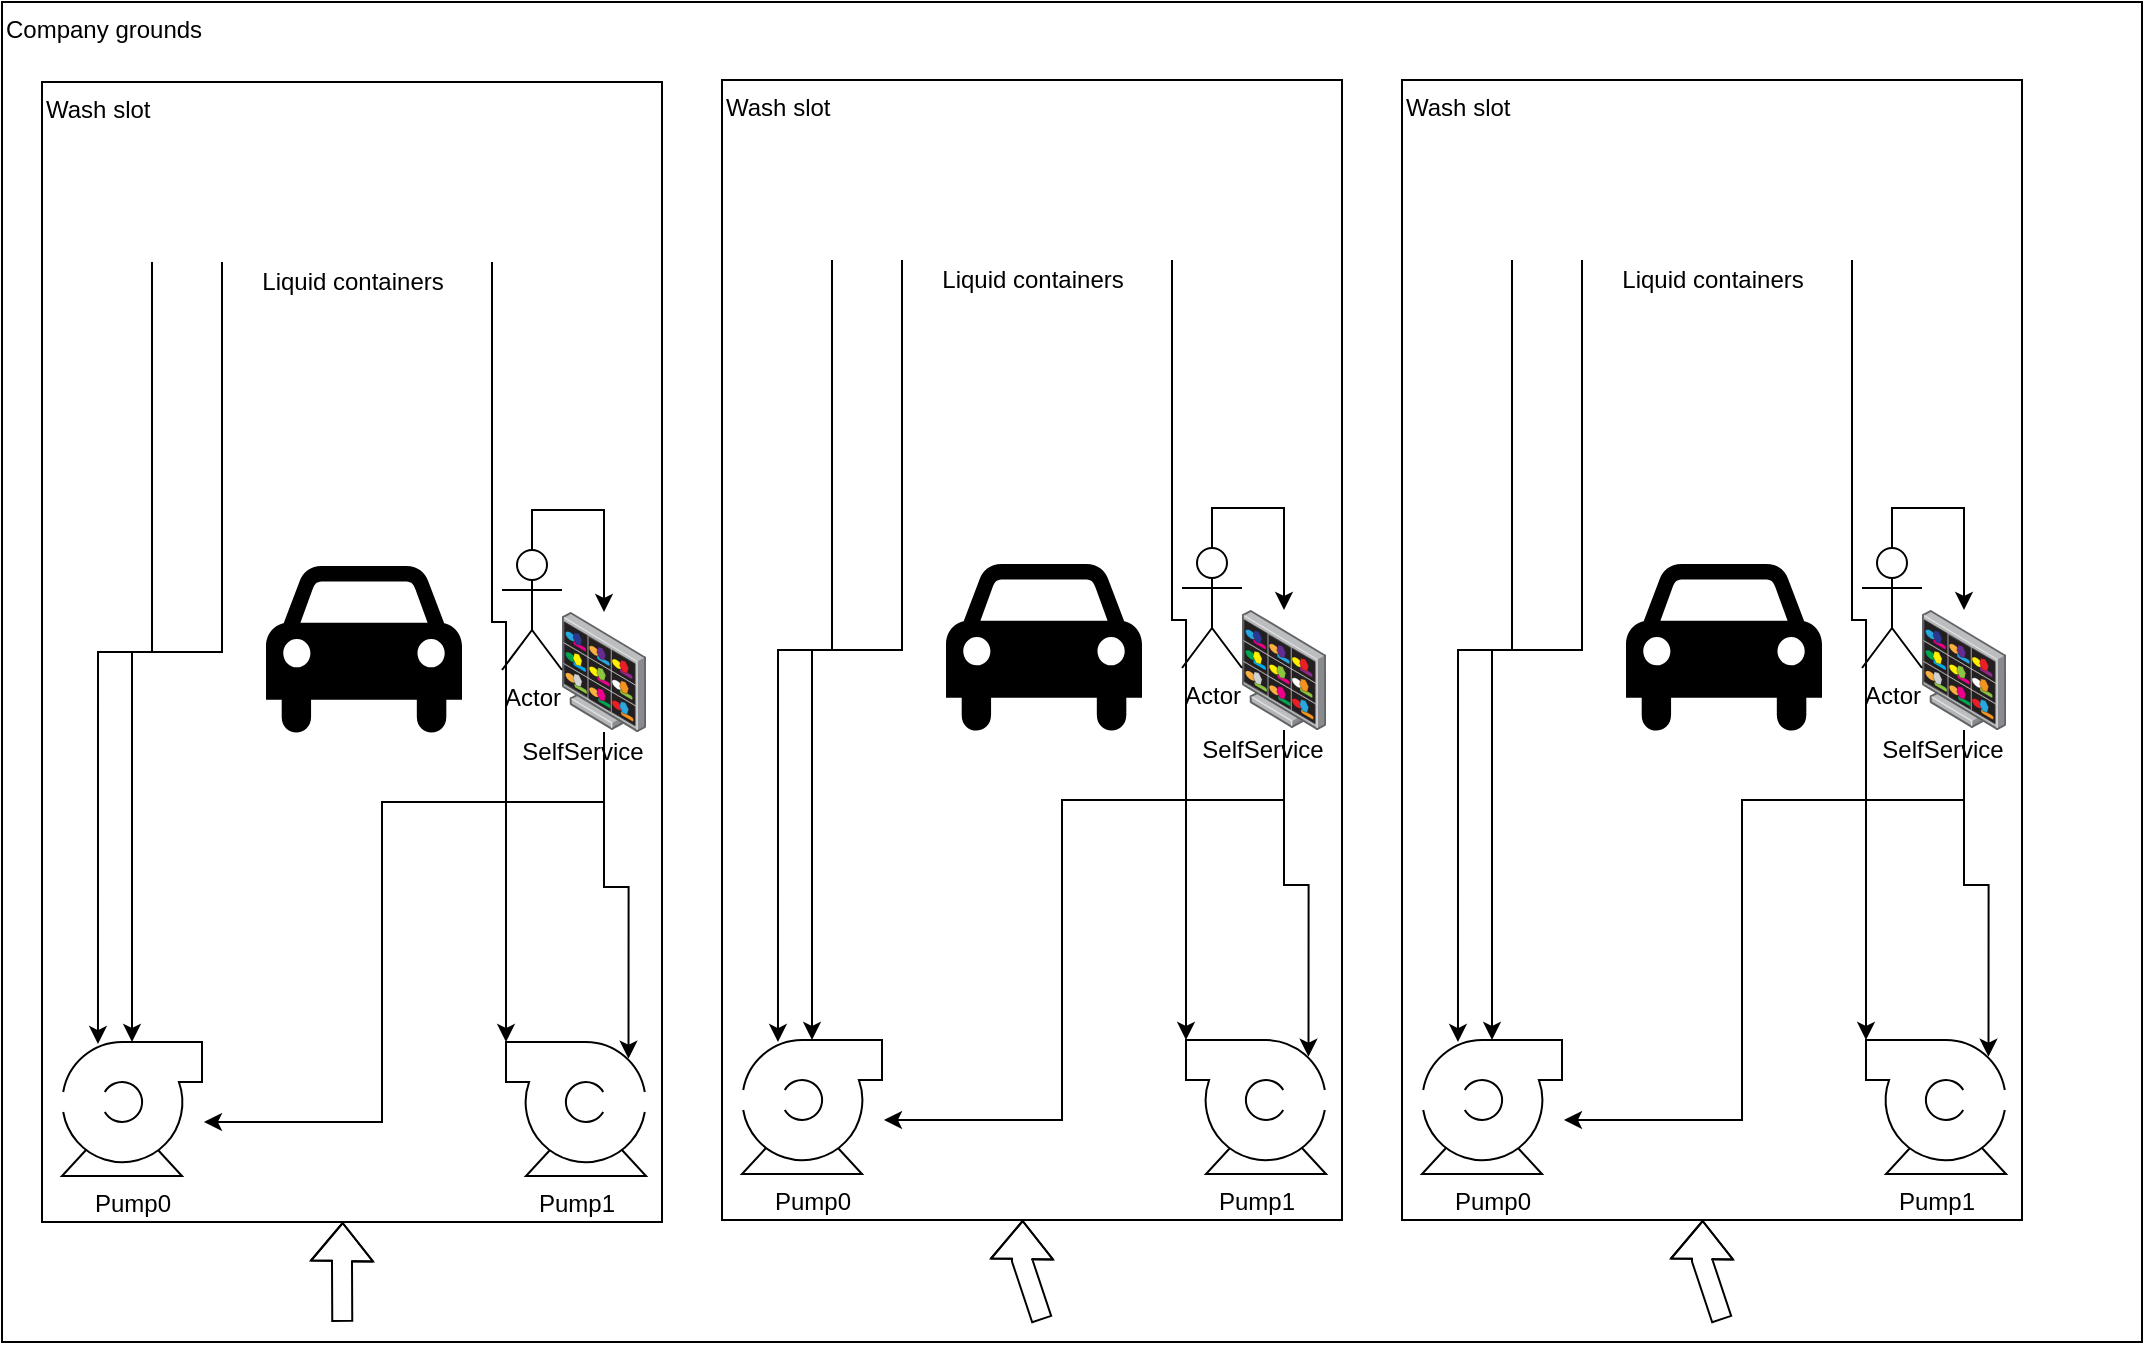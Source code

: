 <mxfile version="16.5.2" type="github">
  <diagram id="-_-mJe-hKofAyoRzO5qr" name="Page-1">
    <mxGraphModel dx="1422" dy="786" grid="1" gridSize="10" guides="1" tooltips="1" connect="1" arrows="1" fold="1" page="1" pageScale="1" pageWidth="1169" pageHeight="827" math="0" shadow="0">
      <root>
        <mxCell id="0" />
        <mxCell id="1" parent="0" />
        <mxCell id="RTDssi8NGFBeN8DIz_1i-2" value="Company grounds" style="rounded=0;whiteSpace=wrap;html=1;verticalAlign=top;align=left;" vertex="1" parent="1">
          <mxGeometry x="60" y="80" width="1070" height="670" as="geometry" />
        </mxCell>
        <mxCell id="RTDssi8NGFBeN8DIz_1i-29" value="" style="group" vertex="1" connectable="0" parent="1">
          <mxGeometry x="80" y="120" width="310" height="590" as="geometry" />
        </mxCell>
        <mxCell id="RTDssi8NGFBeN8DIz_1i-3" value="Wash slot" style="rounded=0;whiteSpace=wrap;html=1;align=left;verticalAlign=top;" vertex="1" parent="RTDssi8NGFBeN8DIz_1i-29">
          <mxGeometry width="310" height="570" as="geometry" />
        </mxCell>
        <mxCell id="RTDssi8NGFBeN8DIz_1i-7" value="" style="shape=flexArrow;endArrow=classic;html=1;rounded=0;exitX=0.159;exitY=0.985;exitDx=0;exitDy=0;exitPerimeter=0;" edge="1" parent="RTDssi8NGFBeN8DIz_1i-29" source="RTDssi8NGFBeN8DIz_1i-2" target="RTDssi8NGFBeN8DIz_1i-3">
          <mxGeometry width="50" height="50" relative="1" as="geometry">
            <mxPoint x="160" y="620" as="sourcePoint" />
            <mxPoint x="210" y="570" as="targetPoint" />
            <Array as="points">
              <mxPoint x="150" y="590" />
            </Array>
          </mxGeometry>
        </mxCell>
        <mxCell id="RTDssi8NGFBeN8DIz_1i-9" value="" style="points=[];aspect=fixed;html=1;align=center;shadow=0;dashed=0;image;image=img/lib/allied_telesis/security/DVS_Surveillance_Monitor.svg;rounded=0;" vertex="1" parent="RTDssi8NGFBeN8DIz_1i-29">
          <mxGeometry x="260" y="265" width="42" height="60" as="geometry" />
        </mxCell>
        <mxCell id="RTDssi8NGFBeN8DIz_1i-10" value="" style="shape=image;html=1;verticalAlign=top;verticalLabelPosition=bottom;labelBackgroundColor=#ffffff;imageAspect=0;aspect=fixed;image=https://cdn3.iconfinder.com/data/icons/summer-glyph-24-px/24/Bottle_drink_juice_liquid_milk_bottle-128.png;rounded=0;" vertex="1" parent="RTDssi8NGFBeN8DIz_1i-29">
          <mxGeometry x="30" y="40" width="50" height="50" as="geometry" />
        </mxCell>
        <mxCell id="RTDssi8NGFBeN8DIz_1i-11" value="" style="shape=image;html=1;verticalAlign=top;verticalLabelPosition=bottom;labelBackgroundColor=#ffffff;imageAspect=0;aspect=fixed;image=https://cdn3.iconfinder.com/data/icons/summer-glyph-24-px/24/Bottle_drink_juice_liquid_milk_bottle-128.png;rounded=0;" vertex="1" parent="RTDssi8NGFBeN8DIz_1i-29">
          <mxGeometry x="90" y="40" width="50" height="50" as="geometry" />
        </mxCell>
        <mxCell id="RTDssi8NGFBeN8DIz_1i-12" value="" style="shape=image;html=1;verticalAlign=top;verticalLabelPosition=bottom;labelBackgroundColor=#ffffff;imageAspect=0;aspect=fixed;image=https://cdn3.iconfinder.com/data/icons/summer-glyph-24-px/24/Bottle_drink_juice_liquid_milk_bottle-128.png;rounded=0;" vertex="1" parent="RTDssi8NGFBeN8DIz_1i-29">
          <mxGeometry x="140" y="40" width="50" height="50" as="geometry" />
        </mxCell>
        <mxCell id="RTDssi8NGFBeN8DIz_1i-13" value="" style="shape=image;html=1;verticalAlign=top;verticalLabelPosition=bottom;labelBackgroundColor=#ffffff;imageAspect=0;aspect=fixed;image=https://cdn3.iconfinder.com/data/icons/summer-glyph-24-px/24/Bottle_drink_juice_liquid_milk_bottle-128.png;rounded=0;" vertex="1" parent="RTDssi8NGFBeN8DIz_1i-29">
          <mxGeometry x="200" y="40" width="50" height="50" as="geometry" />
        </mxCell>
        <mxCell id="RTDssi8NGFBeN8DIz_1i-14" value="Liquid containers" style="text;html=1;resizable=0;autosize=1;align=center;verticalAlign=middle;points=[];fillColor=none;strokeColor=none;rounded=0;" vertex="1" parent="RTDssi8NGFBeN8DIz_1i-29">
          <mxGeometry x="100" y="90" width="110" height="20" as="geometry" />
        </mxCell>
        <mxCell id="RTDssi8NGFBeN8DIz_1i-15" value="SelfService" style="text;html=1;resizable=0;autosize=1;align=center;verticalAlign=middle;points=[];fillColor=none;strokeColor=none;rounded=0;" vertex="1" parent="RTDssi8NGFBeN8DIz_1i-29">
          <mxGeometry x="230" y="325" width="80" height="20" as="geometry" />
        </mxCell>
        <mxCell id="RTDssi8NGFBeN8DIz_1i-16" value="Pump0" style="shape=mxgraph.pid.pumps.centrifugal_pump_1;html=1;pointerEvents=1;align=center;verticalLabelPosition=bottom;verticalAlign=top;dashed=0;rounded=0;" vertex="1" parent="RTDssi8NGFBeN8DIz_1i-29">
          <mxGeometry x="10" y="480" width="70" height="67" as="geometry" />
        </mxCell>
        <mxCell id="RTDssi8NGFBeN8DIz_1i-22" style="edgeStyle=orthogonalEdgeStyle;rounded=0;orthogonalLoop=1;jettySize=auto;html=1;entryX=1.014;entryY=0.597;entryDx=0;entryDy=0;entryPerimeter=0;" edge="1" parent="RTDssi8NGFBeN8DIz_1i-29" source="RTDssi8NGFBeN8DIz_1i-9" target="RTDssi8NGFBeN8DIz_1i-16">
          <mxGeometry relative="1" as="geometry">
            <Array as="points">
              <mxPoint x="281" y="360" />
              <mxPoint x="170" y="360" />
              <mxPoint x="170" y="520" />
            </Array>
          </mxGeometry>
        </mxCell>
        <mxCell id="RTDssi8NGFBeN8DIz_1i-26" style="edgeStyle=orthogonalEdgeStyle;rounded=0;orthogonalLoop=1;jettySize=auto;html=1;exitX=0.5;exitY=1;exitDx=0;exitDy=0;entryX=0.257;entryY=0.015;entryDx=0;entryDy=0;entryPerimeter=0;" edge="1" parent="RTDssi8NGFBeN8DIz_1i-29" source="RTDssi8NGFBeN8DIz_1i-10" target="RTDssi8NGFBeN8DIz_1i-16">
          <mxGeometry relative="1" as="geometry" />
        </mxCell>
        <mxCell id="RTDssi8NGFBeN8DIz_1i-27" style="edgeStyle=orthogonalEdgeStyle;rounded=0;orthogonalLoop=1;jettySize=auto;html=1;exitX=0;exitY=1;exitDx=0;exitDy=0;" edge="1" parent="RTDssi8NGFBeN8DIz_1i-29" source="RTDssi8NGFBeN8DIz_1i-11" target="RTDssi8NGFBeN8DIz_1i-16">
          <mxGeometry relative="1" as="geometry" />
        </mxCell>
        <mxCell id="RTDssi8NGFBeN8DIz_1i-17" value="Pump1" style="shape=mxgraph.pid.pumps.centrifugal_pump_3;html=1;pointerEvents=1;align=center;verticalLabelPosition=bottom;verticalAlign=top;dashed=0;rounded=0;" vertex="1" parent="RTDssi8NGFBeN8DIz_1i-29">
          <mxGeometry x="232" y="480" width="70" height="67" as="geometry" />
        </mxCell>
        <mxCell id="RTDssi8NGFBeN8DIz_1i-21" style="edgeStyle=orthogonalEdgeStyle;rounded=0;orthogonalLoop=1;jettySize=auto;html=1;entryX=0.875;entryY=0.125;entryDx=0;entryDy=0;entryPerimeter=0;" edge="1" parent="RTDssi8NGFBeN8DIz_1i-29" source="RTDssi8NGFBeN8DIz_1i-9" target="RTDssi8NGFBeN8DIz_1i-17">
          <mxGeometry relative="1" as="geometry" />
        </mxCell>
        <mxCell id="RTDssi8NGFBeN8DIz_1i-28" style="edgeStyle=orthogonalEdgeStyle;rounded=0;orthogonalLoop=1;jettySize=auto;html=1;exitX=0.5;exitY=1;exitDx=0;exitDy=0;entryX=0;entryY=0;entryDx=0;entryDy=0;entryPerimeter=0;" edge="1" parent="RTDssi8NGFBeN8DIz_1i-29" source="RTDssi8NGFBeN8DIz_1i-13" target="RTDssi8NGFBeN8DIz_1i-17">
          <mxGeometry relative="1" as="geometry">
            <Array as="points">
              <mxPoint x="225" y="270" />
              <mxPoint x="232" y="270" />
            </Array>
          </mxGeometry>
        </mxCell>
        <mxCell id="RTDssi8NGFBeN8DIz_1i-18" value="" style="shape=mxgraph.signs.transportation.car_4;html=1;pointerEvents=1;fillColor=#000000;strokeColor=none;verticalLabelPosition=bottom;verticalAlign=top;align=center;rounded=0;" vertex="1" parent="RTDssi8NGFBeN8DIz_1i-29">
          <mxGeometry x="112" y="242" width="98" height="86" as="geometry" />
        </mxCell>
        <mxCell id="RTDssi8NGFBeN8DIz_1i-24" style="edgeStyle=orthogonalEdgeStyle;rounded=0;orthogonalLoop=1;jettySize=auto;html=1;exitX=0.5;exitY=0;exitDx=0;exitDy=0;exitPerimeter=0;" edge="1" parent="RTDssi8NGFBeN8DIz_1i-29" source="RTDssi8NGFBeN8DIz_1i-20" target="RTDssi8NGFBeN8DIz_1i-9">
          <mxGeometry relative="1" as="geometry" />
        </mxCell>
        <mxCell id="RTDssi8NGFBeN8DIz_1i-20" value="Actor" style="shape=umlActor;verticalLabelPosition=bottom;verticalAlign=top;html=1;outlineConnect=0;rounded=0;" vertex="1" parent="RTDssi8NGFBeN8DIz_1i-29">
          <mxGeometry x="230" y="234" width="30" height="60" as="geometry" />
        </mxCell>
        <mxCell id="RTDssi8NGFBeN8DIz_1i-30" value="" style="group" vertex="1" connectable="0" parent="1">
          <mxGeometry x="420" y="119" width="310" height="590" as="geometry" />
        </mxCell>
        <mxCell id="RTDssi8NGFBeN8DIz_1i-31" value="Wash slot" style="rounded=0;whiteSpace=wrap;html=1;align=left;verticalAlign=top;" vertex="1" parent="RTDssi8NGFBeN8DIz_1i-30">
          <mxGeometry width="310" height="570" as="geometry" />
        </mxCell>
        <mxCell id="RTDssi8NGFBeN8DIz_1i-32" value="" style="shape=flexArrow;endArrow=classic;html=1;rounded=0;exitX=0.159;exitY=0.985;exitDx=0;exitDy=0;exitPerimeter=0;" edge="1" parent="RTDssi8NGFBeN8DIz_1i-30" target="RTDssi8NGFBeN8DIz_1i-31">
          <mxGeometry width="50" height="50" relative="1" as="geometry">
            <mxPoint x="160" y="620" as="sourcePoint" />
            <mxPoint x="210" y="570" as="targetPoint" />
            <Array as="points">
              <mxPoint x="150" y="590" />
            </Array>
          </mxGeometry>
        </mxCell>
        <mxCell id="RTDssi8NGFBeN8DIz_1i-33" value="" style="points=[];aspect=fixed;html=1;align=center;shadow=0;dashed=0;image;image=img/lib/allied_telesis/security/DVS_Surveillance_Monitor.svg;rounded=0;" vertex="1" parent="RTDssi8NGFBeN8DIz_1i-30">
          <mxGeometry x="260" y="265" width="42" height="60" as="geometry" />
        </mxCell>
        <mxCell id="RTDssi8NGFBeN8DIz_1i-34" value="" style="shape=image;html=1;verticalAlign=top;verticalLabelPosition=bottom;labelBackgroundColor=#ffffff;imageAspect=0;aspect=fixed;image=https://cdn3.iconfinder.com/data/icons/summer-glyph-24-px/24/Bottle_drink_juice_liquid_milk_bottle-128.png;rounded=0;" vertex="1" parent="RTDssi8NGFBeN8DIz_1i-30">
          <mxGeometry x="30" y="40" width="50" height="50" as="geometry" />
        </mxCell>
        <mxCell id="RTDssi8NGFBeN8DIz_1i-35" value="" style="shape=image;html=1;verticalAlign=top;verticalLabelPosition=bottom;labelBackgroundColor=#ffffff;imageAspect=0;aspect=fixed;image=https://cdn3.iconfinder.com/data/icons/summer-glyph-24-px/24/Bottle_drink_juice_liquid_milk_bottle-128.png;rounded=0;" vertex="1" parent="RTDssi8NGFBeN8DIz_1i-30">
          <mxGeometry x="90" y="40" width="50" height="50" as="geometry" />
        </mxCell>
        <mxCell id="RTDssi8NGFBeN8DIz_1i-36" value="" style="shape=image;html=1;verticalAlign=top;verticalLabelPosition=bottom;labelBackgroundColor=#ffffff;imageAspect=0;aspect=fixed;image=https://cdn3.iconfinder.com/data/icons/summer-glyph-24-px/24/Bottle_drink_juice_liquid_milk_bottle-128.png;rounded=0;" vertex="1" parent="RTDssi8NGFBeN8DIz_1i-30">
          <mxGeometry x="140" y="40" width="50" height="50" as="geometry" />
        </mxCell>
        <mxCell id="RTDssi8NGFBeN8DIz_1i-37" value="" style="shape=image;html=1;verticalAlign=top;verticalLabelPosition=bottom;labelBackgroundColor=#ffffff;imageAspect=0;aspect=fixed;image=https://cdn3.iconfinder.com/data/icons/summer-glyph-24-px/24/Bottle_drink_juice_liquid_milk_bottle-128.png;rounded=0;" vertex="1" parent="RTDssi8NGFBeN8DIz_1i-30">
          <mxGeometry x="200" y="40" width="50" height="50" as="geometry" />
        </mxCell>
        <mxCell id="RTDssi8NGFBeN8DIz_1i-38" value="Liquid containers" style="text;html=1;resizable=0;autosize=1;align=center;verticalAlign=middle;points=[];fillColor=none;strokeColor=none;rounded=0;" vertex="1" parent="RTDssi8NGFBeN8DIz_1i-30">
          <mxGeometry x="100" y="90" width="110" height="20" as="geometry" />
        </mxCell>
        <mxCell id="RTDssi8NGFBeN8DIz_1i-39" value="SelfService" style="text;html=1;resizable=0;autosize=1;align=center;verticalAlign=middle;points=[];fillColor=none;strokeColor=none;rounded=0;" vertex="1" parent="RTDssi8NGFBeN8DIz_1i-30">
          <mxGeometry x="230" y="325" width="80" height="20" as="geometry" />
        </mxCell>
        <mxCell id="RTDssi8NGFBeN8DIz_1i-40" value="Pump0" style="shape=mxgraph.pid.pumps.centrifugal_pump_1;html=1;pointerEvents=1;align=center;verticalLabelPosition=bottom;verticalAlign=top;dashed=0;rounded=0;" vertex="1" parent="RTDssi8NGFBeN8DIz_1i-30">
          <mxGeometry x="10" y="480" width="70" height="67" as="geometry" />
        </mxCell>
        <mxCell id="RTDssi8NGFBeN8DIz_1i-41" style="edgeStyle=orthogonalEdgeStyle;rounded=0;orthogonalLoop=1;jettySize=auto;html=1;entryX=1.014;entryY=0.597;entryDx=0;entryDy=0;entryPerimeter=0;" edge="1" parent="RTDssi8NGFBeN8DIz_1i-30" source="RTDssi8NGFBeN8DIz_1i-33" target="RTDssi8NGFBeN8DIz_1i-40">
          <mxGeometry relative="1" as="geometry">
            <Array as="points">
              <mxPoint x="281" y="360" />
              <mxPoint x="170" y="360" />
              <mxPoint x="170" y="520" />
            </Array>
          </mxGeometry>
        </mxCell>
        <mxCell id="RTDssi8NGFBeN8DIz_1i-42" style="edgeStyle=orthogonalEdgeStyle;rounded=0;orthogonalLoop=1;jettySize=auto;html=1;exitX=0.5;exitY=1;exitDx=0;exitDy=0;entryX=0.257;entryY=0.015;entryDx=0;entryDy=0;entryPerimeter=0;" edge="1" parent="RTDssi8NGFBeN8DIz_1i-30" source="RTDssi8NGFBeN8DIz_1i-34" target="RTDssi8NGFBeN8DIz_1i-40">
          <mxGeometry relative="1" as="geometry" />
        </mxCell>
        <mxCell id="RTDssi8NGFBeN8DIz_1i-43" style="edgeStyle=orthogonalEdgeStyle;rounded=0;orthogonalLoop=1;jettySize=auto;html=1;exitX=0;exitY=1;exitDx=0;exitDy=0;" edge="1" parent="RTDssi8NGFBeN8DIz_1i-30" source="RTDssi8NGFBeN8DIz_1i-35" target="RTDssi8NGFBeN8DIz_1i-40">
          <mxGeometry relative="1" as="geometry" />
        </mxCell>
        <mxCell id="RTDssi8NGFBeN8DIz_1i-44" value="Pump1" style="shape=mxgraph.pid.pumps.centrifugal_pump_3;html=1;pointerEvents=1;align=center;verticalLabelPosition=bottom;verticalAlign=top;dashed=0;rounded=0;" vertex="1" parent="RTDssi8NGFBeN8DIz_1i-30">
          <mxGeometry x="232" y="480" width="70" height="67" as="geometry" />
        </mxCell>
        <mxCell id="RTDssi8NGFBeN8DIz_1i-45" style="edgeStyle=orthogonalEdgeStyle;rounded=0;orthogonalLoop=1;jettySize=auto;html=1;entryX=0.875;entryY=0.125;entryDx=0;entryDy=0;entryPerimeter=0;" edge="1" parent="RTDssi8NGFBeN8DIz_1i-30" source="RTDssi8NGFBeN8DIz_1i-33" target="RTDssi8NGFBeN8DIz_1i-44">
          <mxGeometry relative="1" as="geometry" />
        </mxCell>
        <mxCell id="RTDssi8NGFBeN8DIz_1i-46" style="edgeStyle=orthogonalEdgeStyle;rounded=0;orthogonalLoop=1;jettySize=auto;html=1;exitX=0.5;exitY=1;exitDx=0;exitDy=0;entryX=0;entryY=0;entryDx=0;entryDy=0;entryPerimeter=0;" edge="1" parent="RTDssi8NGFBeN8DIz_1i-30" source="RTDssi8NGFBeN8DIz_1i-37" target="RTDssi8NGFBeN8DIz_1i-44">
          <mxGeometry relative="1" as="geometry">
            <Array as="points">
              <mxPoint x="225" y="270" />
              <mxPoint x="232" y="270" />
            </Array>
          </mxGeometry>
        </mxCell>
        <mxCell id="RTDssi8NGFBeN8DIz_1i-47" value="" style="shape=mxgraph.signs.transportation.car_4;html=1;pointerEvents=1;fillColor=#000000;strokeColor=none;verticalLabelPosition=bottom;verticalAlign=top;align=center;rounded=0;" vertex="1" parent="RTDssi8NGFBeN8DIz_1i-30">
          <mxGeometry x="112" y="242" width="98" height="86" as="geometry" />
        </mxCell>
        <mxCell id="RTDssi8NGFBeN8DIz_1i-48" style="edgeStyle=orthogonalEdgeStyle;rounded=0;orthogonalLoop=1;jettySize=auto;html=1;exitX=0.5;exitY=0;exitDx=0;exitDy=0;exitPerimeter=0;" edge="1" parent="RTDssi8NGFBeN8DIz_1i-30" source="RTDssi8NGFBeN8DIz_1i-49" target="RTDssi8NGFBeN8DIz_1i-33">
          <mxGeometry relative="1" as="geometry" />
        </mxCell>
        <mxCell id="RTDssi8NGFBeN8DIz_1i-49" value="Actor" style="shape=umlActor;verticalLabelPosition=bottom;verticalAlign=top;html=1;outlineConnect=0;rounded=0;" vertex="1" parent="RTDssi8NGFBeN8DIz_1i-30">
          <mxGeometry x="230" y="234" width="30" height="60" as="geometry" />
        </mxCell>
        <mxCell id="RTDssi8NGFBeN8DIz_1i-50" value="" style="group" vertex="1" connectable="0" parent="1">
          <mxGeometry x="760" y="119" width="310" height="590" as="geometry" />
        </mxCell>
        <mxCell id="RTDssi8NGFBeN8DIz_1i-51" value="Wash slot" style="rounded=0;whiteSpace=wrap;html=1;align=left;verticalAlign=top;" vertex="1" parent="RTDssi8NGFBeN8DIz_1i-50">
          <mxGeometry width="310" height="570" as="geometry" />
        </mxCell>
        <mxCell id="RTDssi8NGFBeN8DIz_1i-52" value="" style="shape=flexArrow;endArrow=classic;html=1;rounded=0;exitX=0.159;exitY=0.985;exitDx=0;exitDy=0;exitPerimeter=0;" edge="1" parent="RTDssi8NGFBeN8DIz_1i-50" target="RTDssi8NGFBeN8DIz_1i-51">
          <mxGeometry width="50" height="50" relative="1" as="geometry">
            <mxPoint x="160" y="620" as="sourcePoint" />
            <mxPoint x="210" y="570" as="targetPoint" />
            <Array as="points">
              <mxPoint x="150" y="590" />
            </Array>
          </mxGeometry>
        </mxCell>
        <mxCell id="RTDssi8NGFBeN8DIz_1i-53" value="" style="points=[];aspect=fixed;html=1;align=center;shadow=0;dashed=0;image;image=img/lib/allied_telesis/security/DVS_Surveillance_Monitor.svg;rounded=0;" vertex="1" parent="RTDssi8NGFBeN8DIz_1i-50">
          <mxGeometry x="260" y="265" width="42" height="60" as="geometry" />
        </mxCell>
        <mxCell id="RTDssi8NGFBeN8DIz_1i-54" value="" style="shape=image;html=1;verticalAlign=top;verticalLabelPosition=bottom;labelBackgroundColor=#ffffff;imageAspect=0;aspect=fixed;image=https://cdn3.iconfinder.com/data/icons/summer-glyph-24-px/24/Bottle_drink_juice_liquid_milk_bottle-128.png;rounded=0;" vertex="1" parent="RTDssi8NGFBeN8DIz_1i-50">
          <mxGeometry x="30" y="40" width="50" height="50" as="geometry" />
        </mxCell>
        <mxCell id="RTDssi8NGFBeN8DIz_1i-55" value="" style="shape=image;html=1;verticalAlign=top;verticalLabelPosition=bottom;labelBackgroundColor=#ffffff;imageAspect=0;aspect=fixed;image=https://cdn3.iconfinder.com/data/icons/summer-glyph-24-px/24/Bottle_drink_juice_liquid_milk_bottle-128.png;rounded=0;" vertex="1" parent="RTDssi8NGFBeN8DIz_1i-50">
          <mxGeometry x="90" y="40" width="50" height="50" as="geometry" />
        </mxCell>
        <mxCell id="RTDssi8NGFBeN8DIz_1i-56" value="" style="shape=image;html=1;verticalAlign=top;verticalLabelPosition=bottom;labelBackgroundColor=#ffffff;imageAspect=0;aspect=fixed;image=https://cdn3.iconfinder.com/data/icons/summer-glyph-24-px/24/Bottle_drink_juice_liquid_milk_bottle-128.png;rounded=0;" vertex="1" parent="RTDssi8NGFBeN8DIz_1i-50">
          <mxGeometry x="140" y="40" width="50" height="50" as="geometry" />
        </mxCell>
        <mxCell id="RTDssi8NGFBeN8DIz_1i-57" value="" style="shape=image;html=1;verticalAlign=top;verticalLabelPosition=bottom;labelBackgroundColor=#ffffff;imageAspect=0;aspect=fixed;image=https://cdn3.iconfinder.com/data/icons/summer-glyph-24-px/24/Bottle_drink_juice_liquid_milk_bottle-128.png;rounded=0;" vertex="1" parent="RTDssi8NGFBeN8DIz_1i-50">
          <mxGeometry x="200" y="40" width="50" height="50" as="geometry" />
        </mxCell>
        <mxCell id="RTDssi8NGFBeN8DIz_1i-58" value="Liquid containers" style="text;html=1;resizable=0;autosize=1;align=center;verticalAlign=middle;points=[];fillColor=none;strokeColor=none;rounded=0;" vertex="1" parent="RTDssi8NGFBeN8DIz_1i-50">
          <mxGeometry x="100" y="90" width="110" height="20" as="geometry" />
        </mxCell>
        <mxCell id="RTDssi8NGFBeN8DIz_1i-59" value="SelfService" style="text;html=1;resizable=0;autosize=1;align=center;verticalAlign=middle;points=[];fillColor=none;strokeColor=none;rounded=0;" vertex="1" parent="RTDssi8NGFBeN8DIz_1i-50">
          <mxGeometry x="230" y="325" width="80" height="20" as="geometry" />
        </mxCell>
        <mxCell id="RTDssi8NGFBeN8DIz_1i-60" value="Pump0" style="shape=mxgraph.pid.pumps.centrifugal_pump_1;html=1;pointerEvents=1;align=center;verticalLabelPosition=bottom;verticalAlign=top;dashed=0;rounded=0;" vertex="1" parent="RTDssi8NGFBeN8DIz_1i-50">
          <mxGeometry x="10" y="480" width="70" height="67" as="geometry" />
        </mxCell>
        <mxCell id="RTDssi8NGFBeN8DIz_1i-61" style="edgeStyle=orthogonalEdgeStyle;rounded=0;orthogonalLoop=1;jettySize=auto;html=1;entryX=1.014;entryY=0.597;entryDx=0;entryDy=0;entryPerimeter=0;" edge="1" parent="RTDssi8NGFBeN8DIz_1i-50" source="RTDssi8NGFBeN8DIz_1i-53" target="RTDssi8NGFBeN8DIz_1i-60">
          <mxGeometry relative="1" as="geometry">
            <Array as="points">
              <mxPoint x="281" y="360" />
              <mxPoint x="170" y="360" />
              <mxPoint x="170" y="520" />
            </Array>
          </mxGeometry>
        </mxCell>
        <mxCell id="RTDssi8NGFBeN8DIz_1i-62" style="edgeStyle=orthogonalEdgeStyle;rounded=0;orthogonalLoop=1;jettySize=auto;html=1;exitX=0.5;exitY=1;exitDx=0;exitDy=0;entryX=0.257;entryY=0.015;entryDx=0;entryDy=0;entryPerimeter=0;" edge="1" parent="RTDssi8NGFBeN8DIz_1i-50" source="RTDssi8NGFBeN8DIz_1i-54" target="RTDssi8NGFBeN8DIz_1i-60">
          <mxGeometry relative="1" as="geometry" />
        </mxCell>
        <mxCell id="RTDssi8NGFBeN8DIz_1i-63" style="edgeStyle=orthogonalEdgeStyle;rounded=0;orthogonalLoop=1;jettySize=auto;html=1;exitX=0;exitY=1;exitDx=0;exitDy=0;" edge="1" parent="RTDssi8NGFBeN8DIz_1i-50" source="RTDssi8NGFBeN8DIz_1i-55" target="RTDssi8NGFBeN8DIz_1i-60">
          <mxGeometry relative="1" as="geometry" />
        </mxCell>
        <mxCell id="RTDssi8NGFBeN8DIz_1i-64" value="Pump1" style="shape=mxgraph.pid.pumps.centrifugal_pump_3;html=1;pointerEvents=1;align=center;verticalLabelPosition=bottom;verticalAlign=top;dashed=0;rounded=0;" vertex="1" parent="RTDssi8NGFBeN8DIz_1i-50">
          <mxGeometry x="232" y="480" width="70" height="67" as="geometry" />
        </mxCell>
        <mxCell id="RTDssi8NGFBeN8DIz_1i-65" style="edgeStyle=orthogonalEdgeStyle;rounded=0;orthogonalLoop=1;jettySize=auto;html=1;entryX=0.875;entryY=0.125;entryDx=0;entryDy=0;entryPerimeter=0;" edge="1" parent="RTDssi8NGFBeN8DIz_1i-50" source="RTDssi8NGFBeN8DIz_1i-53" target="RTDssi8NGFBeN8DIz_1i-64">
          <mxGeometry relative="1" as="geometry" />
        </mxCell>
        <mxCell id="RTDssi8NGFBeN8DIz_1i-66" style="edgeStyle=orthogonalEdgeStyle;rounded=0;orthogonalLoop=1;jettySize=auto;html=1;exitX=0.5;exitY=1;exitDx=0;exitDy=0;entryX=0;entryY=0;entryDx=0;entryDy=0;entryPerimeter=0;" edge="1" parent="RTDssi8NGFBeN8DIz_1i-50" source="RTDssi8NGFBeN8DIz_1i-57" target="RTDssi8NGFBeN8DIz_1i-64">
          <mxGeometry relative="1" as="geometry">
            <Array as="points">
              <mxPoint x="225" y="270" />
              <mxPoint x="232" y="270" />
            </Array>
          </mxGeometry>
        </mxCell>
        <mxCell id="RTDssi8NGFBeN8DIz_1i-67" value="" style="shape=mxgraph.signs.transportation.car_4;html=1;pointerEvents=1;fillColor=#000000;strokeColor=none;verticalLabelPosition=bottom;verticalAlign=top;align=center;rounded=0;" vertex="1" parent="RTDssi8NGFBeN8DIz_1i-50">
          <mxGeometry x="112" y="242" width="98" height="86" as="geometry" />
        </mxCell>
        <mxCell id="RTDssi8NGFBeN8DIz_1i-68" style="edgeStyle=orthogonalEdgeStyle;rounded=0;orthogonalLoop=1;jettySize=auto;html=1;exitX=0.5;exitY=0;exitDx=0;exitDy=0;exitPerimeter=0;" edge="1" parent="RTDssi8NGFBeN8DIz_1i-50" source="RTDssi8NGFBeN8DIz_1i-69" target="RTDssi8NGFBeN8DIz_1i-53">
          <mxGeometry relative="1" as="geometry" />
        </mxCell>
        <mxCell id="RTDssi8NGFBeN8DIz_1i-69" value="Actor" style="shape=umlActor;verticalLabelPosition=bottom;verticalAlign=top;html=1;outlineConnect=0;rounded=0;" vertex="1" parent="RTDssi8NGFBeN8DIz_1i-50">
          <mxGeometry x="230" y="234" width="30" height="60" as="geometry" />
        </mxCell>
      </root>
    </mxGraphModel>
  </diagram>
</mxfile>
